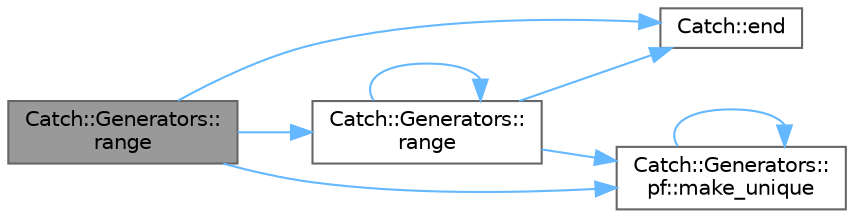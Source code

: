 digraph "Catch::Generators::range"
{
 // LATEX_PDF_SIZE
  bgcolor="transparent";
  edge [fontname=Helvetica,fontsize=10,labelfontname=Helvetica,labelfontsize=10];
  node [fontname=Helvetica,fontsize=10,shape=box,height=0.2,width=0.4];
  rankdir="LR";
  Node1 [id="Node000001",label="Catch::Generators::\lrange",height=0.2,width=0.4,color="gray40", fillcolor="grey60", style="filled", fontcolor="black",tooltip=" "];
  Node1 -> Node2 [id="edge8_Node000001_Node000002",color="steelblue1",style="solid",tooltip=" "];
  Node2 [id="Node000002",label="Catch::end",height=0.2,width=0.4,color="grey40", fillcolor="white", style="filled",URL="$namespace_catch.html#a35f71a4c49ddf38bb590177e3a4b2598",tooltip=" "];
  Node1 -> Node3 [id="edge9_Node000001_Node000003",color="steelblue1",style="solid",tooltip=" "];
  Node3 [id="Node000003",label="Catch::Generators::\lpf::make_unique",height=0.2,width=0.4,color="grey40", fillcolor="white", style="filled",URL="$namespace_catch_1_1_generators_1_1pf.html#a015e8fcef2972da878a07023e40d46d8",tooltip=" "];
  Node3 -> Node3 [id="edge10_Node000003_Node000003",color="steelblue1",style="solid",tooltip=" "];
  Node1 -> Node4 [id="edge11_Node000001_Node000004",color="steelblue1",style="solid",tooltip=" "];
  Node4 [id="Node000004",label="Catch::Generators::\lrange",height=0.2,width=0.4,color="grey40", fillcolor="white", style="filled",URL="$namespace_catch_1_1_generators.html#a6e53e65dfedc4d39febcb7b2b862afd9",tooltip=" "];
  Node4 -> Node2 [id="edge12_Node000004_Node000002",color="steelblue1",style="solid",tooltip=" "];
  Node4 -> Node3 [id="edge13_Node000004_Node000003",color="steelblue1",style="solid",tooltip=" "];
  Node4 -> Node4 [id="edge14_Node000004_Node000004",color="steelblue1",style="solid",tooltip=" "];
}
